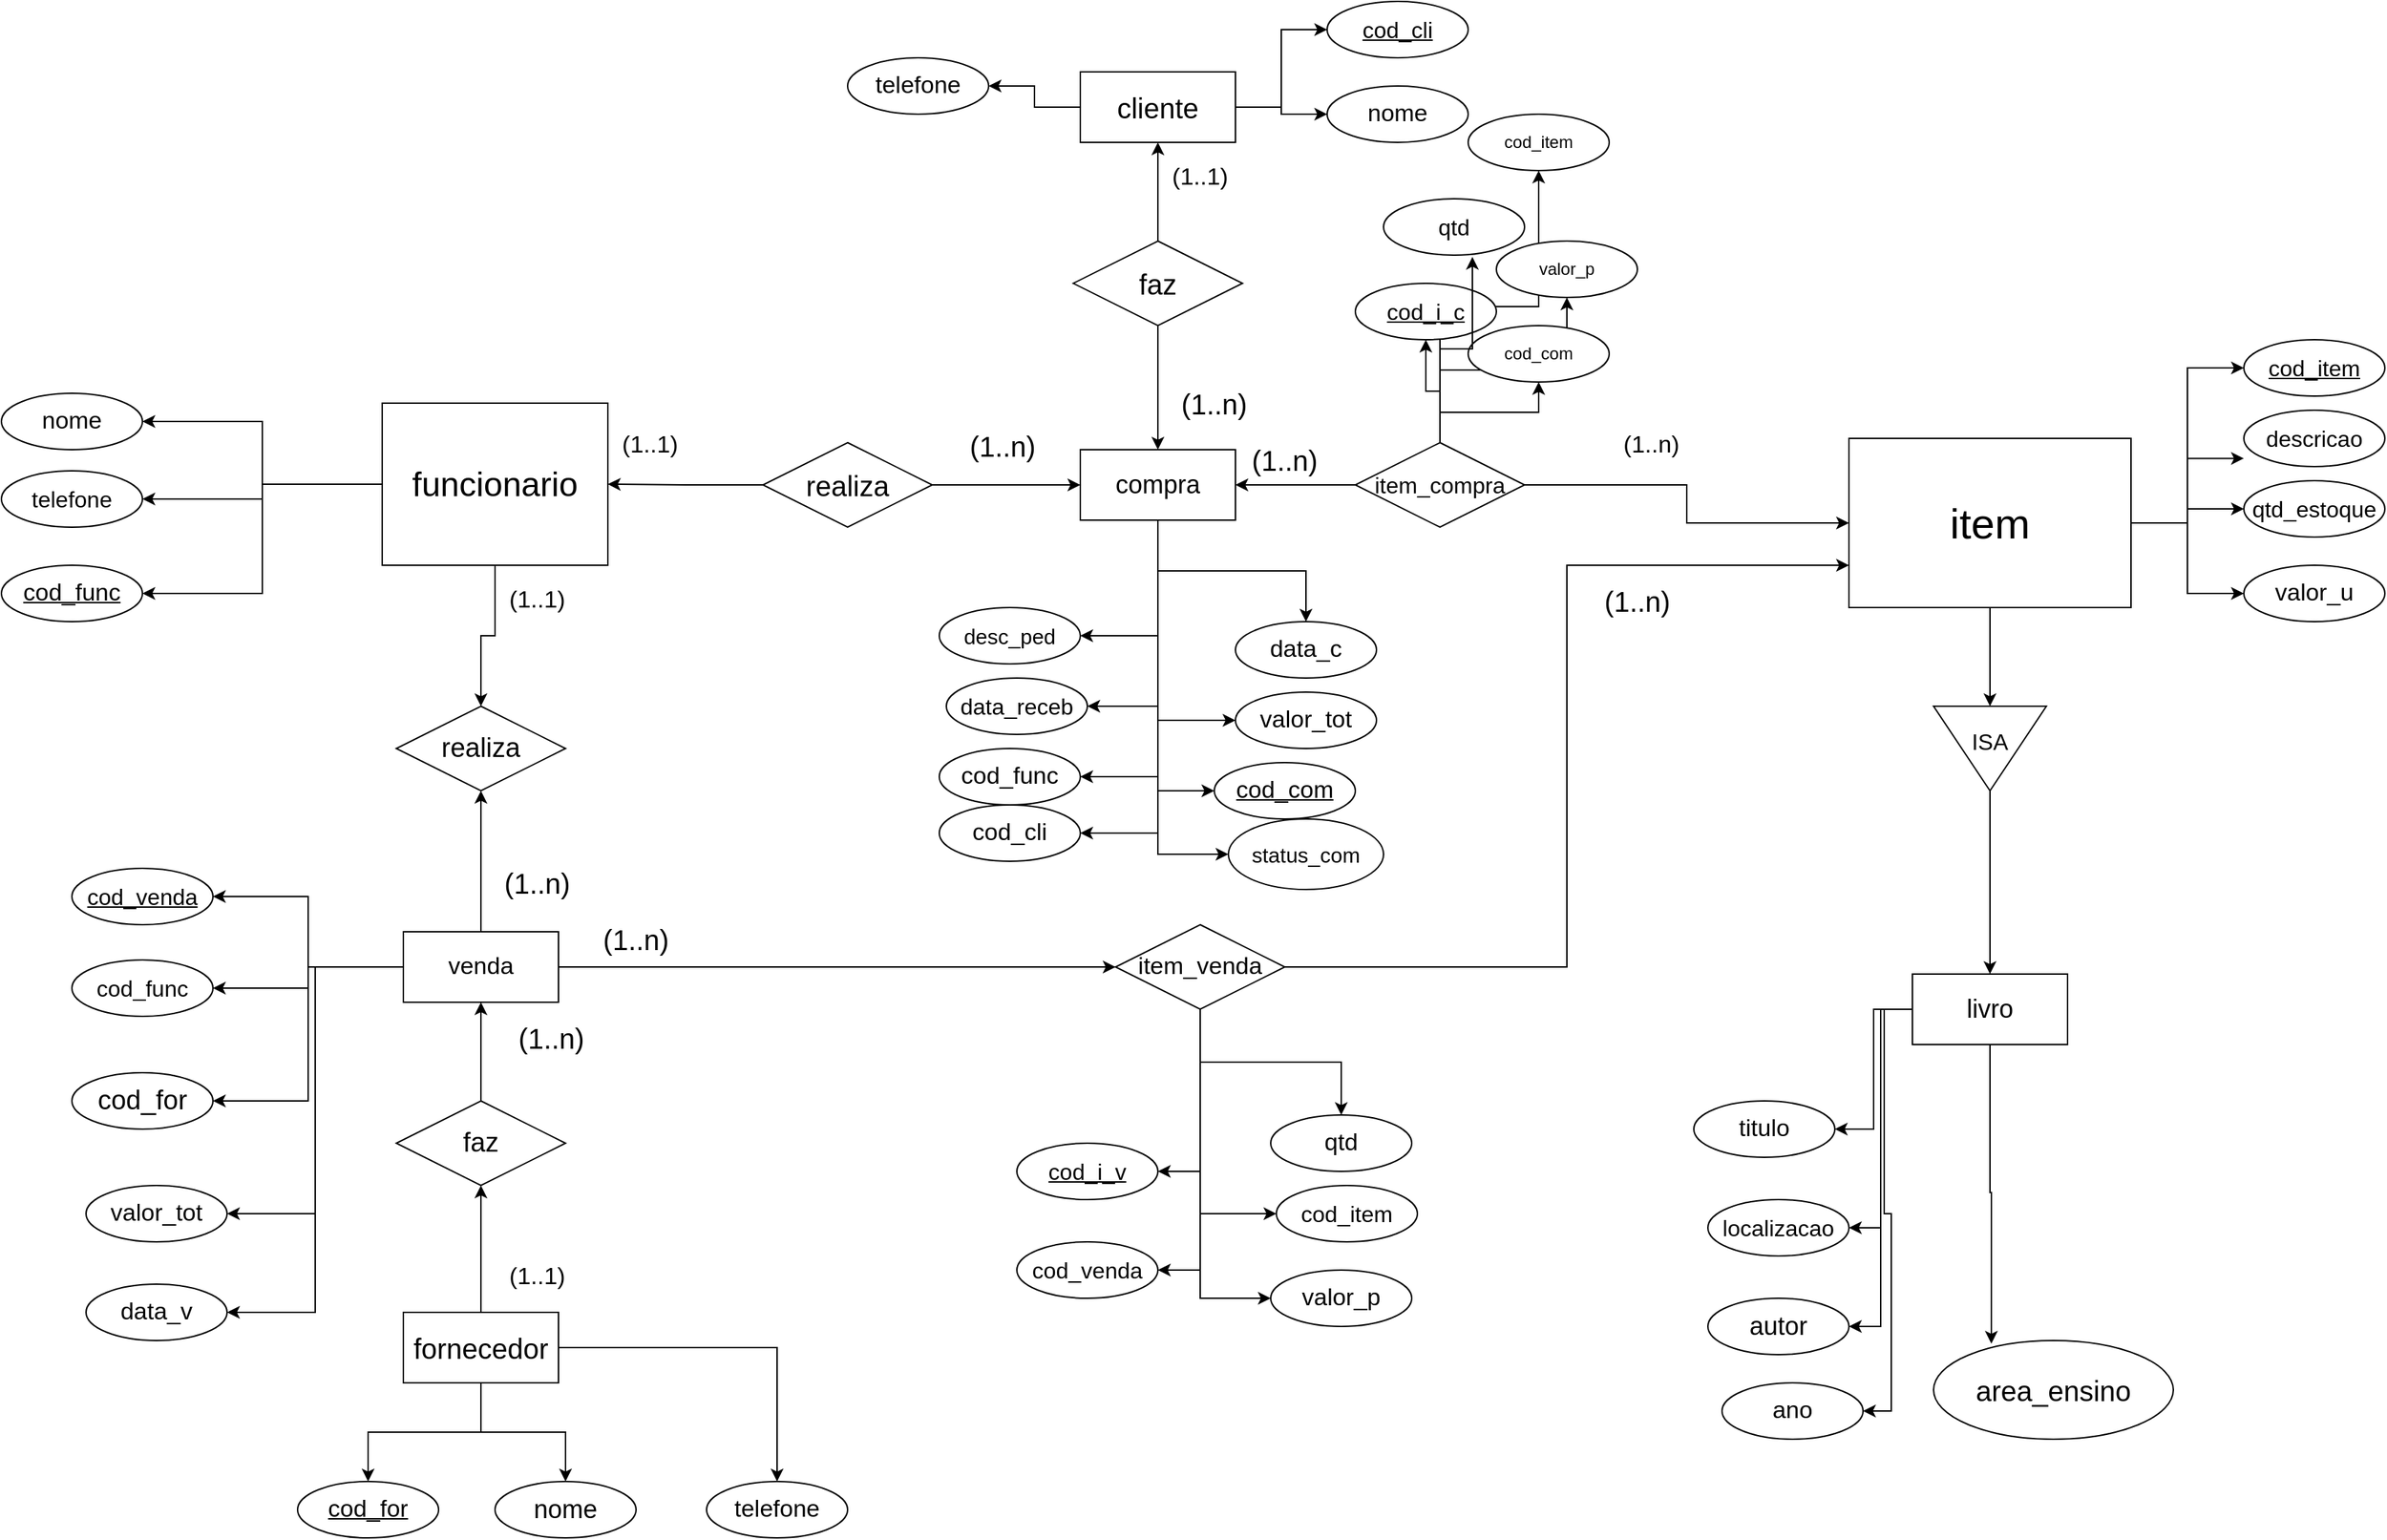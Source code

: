 <mxfile version="23.1.5" type="device">
  <diagram name="Página-1" id="baKFrrojcIGf0r5tR1rH">
    <mxGraphModel dx="2501" dy="1968" grid="1" gridSize="10" guides="1" tooltips="1" connect="1" arrows="1" fold="1" page="1" pageScale="1" pageWidth="827" pageHeight="1169" math="0" shadow="0">
      <root>
        <mxCell id="0" />
        <mxCell id="1" parent="0" />
        <mxCell id="3sivGQ6sU_AV5dyqDpmi-42" style="edgeStyle=orthogonalEdgeStyle;rounded=0;orthogonalLoop=1;jettySize=auto;html=1;" parent="1" source="3sivGQ6sU_AV5dyqDpmi-1" target="3sivGQ6sU_AV5dyqDpmi-43" edge="1">
          <mxGeometry relative="1" as="geometry">
            <mxPoint x="870" y="320" as="targetPoint" />
          </mxGeometry>
        </mxCell>
        <mxCell id="3sivGQ6sU_AV5dyqDpmi-160" style="edgeStyle=orthogonalEdgeStyle;rounded=0;orthogonalLoop=1;jettySize=auto;html=1;entryX=0;entryY=0.5;entryDx=0;entryDy=0;" parent="1" source="3sivGQ6sU_AV5dyqDpmi-1" target="3sivGQ6sU_AV5dyqDpmi-155" edge="1">
          <mxGeometry relative="1" as="geometry" />
        </mxCell>
        <mxCell id="3sivGQ6sU_AV5dyqDpmi-162" style="edgeStyle=orthogonalEdgeStyle;rounded=0;orthogonalLoop=1;jettySize=auto;html=1;entryX=0;entryY=0.5;entryDx=0;entryDy=0;" parent="1" source="3sivGQ6sU_AV5dyqDpmi-1" target="3sivGQ6sU_AV5dyqDpmi-157" edge="1">
          <mxGeometry relative="1" as="geometry" />
        </mxCell>
        <mxCell id="3sivGQ6sU_AV5dyqDpmi-163" style="edgeStyle=orthogonalEdgeStyle;rounded=0;orthogonalLoop=1;jettySize=auto;html=1;entryX=0;entryY=0.5;entryDx=0;entryDy=0;" parent="1" source="3sivGQ6sU_AV5dyqDpmi-1" target="3sivGQ6sU_AV5dyqDpmi-158" edge="1">
          <mxGeometry relative="1" as="geometry" />
        </mxCell>
        <mxCell id="3sivGQ6sU_AV5dyqDpmi-1" value="&lt;span style=&quot;font-size: 30px;&quot;&gt;item&lt;/span&gt;" style="html=1;whiteSpace=wrap;" parent="1" vertex="1">
          <mxGeometry x="880" y="150" width="200" height="120" as="geometry" />
        </mxCell>
        <mxCell id="3sivGQ6sU_AV5dyqDpmi-83" style="edgeStyle=orthogonalEdgeStyle;rounded=0;orthogonalLoop=1;jettySize=auto;html=1;entryX=0.5;entryY=0;entryDx=0;entryDy=0;" parent="1" source="3sivGQ6sU_AV5dyqDpmi-2" target="3sivGQ6sU_AV5dyqDpmi-82" edge="1">
          <mxGeometry relative="1" as="geometry" />
        </mxCell>
        <mxCell id="3sivGQ6sU_AV5dyqDpmi-99" style="edgeStyle=orthogonalEdgeStyle;rounded=0;orthogonalLoop=1;jettySize=auto;html=1;entryX=1;entryY=0.5;entryDx=0;entryDy=0;" parent="1" source="3sivGQ6sU_AV5dyqDpmi-2" target="3sivGQ6sU_AV5dyqDpmi-96" edge="1">
          <mxGeometry relative="1" as="geometry" />
        </mxCell>
        <mxCell id="3sivGQ6sU_AV5dyqDpmi-100" style="edgeStyle=orthogonalEdgeStyle;rounded=0;orthogonalLoop=1;jettySize=auto;html=1;entryX=1;entryY=0.5;entryDx=0;entryDy=0;" parent="1" source="3sivGQ6sU_AV5dyqDpmi-2" target="3sivGQ6sU_AV5dyqDpmi-97" edge="1">
          <mxGeometry relative="1" as="geometry" />
        </mxCell>
        <mxCell id="3sivGQ6sU_AV5dyqDpmi-103" style="edgeStyle=orthogonalEdgeStyle;rounded=0;orthogonalLoop=1;jettySize=auto;html=1;entryX=1;entryY=0.5;entryDx=0;entryDy=0;" parent="1" source="3sivGQ6sU_AV5dyqDpmi-2" target="3sivGQ6sU_AV5dyqDpmi-102" edge="1">
          <mxGeometry relative="1" as="geometry" />
        </mxCell>
        <mxCell id="3sivGQ6sU_AV5dyqDpmi-2" value="&lt;span style=&quot;font-size: 24px;&quot;&gt;funcionario&lt;/span&gt;" style="html=1;whiteSpace=wrap;" parent="1" vertex="1">
          <mxGeometry x="-160" y="125" width="160" height="115" as="geometry" />
        </mxCell>
        <mxCell id="3sivGQ6sU_AV5dyqDpmi-86" style="edgeStyle=orthogonalEdgeStyle;rounded=0;orthogonalLoop=1;jettySize=auto;html=1;entryX=0.5;entryY=1;entryDx=0;entryDy=0;" parent="1" source="3sivGQ6sU_AV5dyqDpmi-6" target="3sivGQ6sU_AV5dyqDpmi-81" edge="1">
          <mxGeometry relative="1" as="geometry" />
        </mxCell>
        <mxCell id="3sivGQ6sU_AV5dyqDpmi-107" style="edgeStyle=orthogonalEdgeStyle;rounded=0;orthogonalLoop=1;jettySize=auto;html=1;entryX=0.5;entryY=0;entryDx=0;entryDy=0;" parent="1" source="3sivGQ6sU_AV5dyqDpmi-6" target="3sivGQ6sU_AV5dyqDpmi-104" edge="1">
          <mxGeometry relative="1" as="geometry" />
        </mxCell>
        <mxCell id="3sivGQ6sU_AV5dyqDpmi-108" style="edgeStyle=orthogonalEdgeStyle;rounded=0;orthogonalLoop=1;jettySize=auto;html=1;entryX=0.5;entryY=0;entryDx=0;entryDy=0;" parent="1" source="3sivGQ6sU_AV5dyqDpmi-6" target="3sivGQ6sU_AV5dyqDpmi-105" edge="1">
          <mxGeometry relative="1" as="geometry" />
        </mxCell>
        <mxCell id="3sivGQ6sU_AV5dyqDpmi-109" style="edgeStyle=orthogonalEdgeStyle;rounded=0;orthogonalLoop=1;jettySize=auto;html=1;entryX=0.5;entryY=0;entryDx=0;entryDy=0;" parent="1" source="3sivGQ6sU_AV5dyqDpmi-6" target="3sivGQ6sU_AV5dyqDpmi-106" edge="1">
          <mxGeometry relative="1" as="geometry" />
        </mxCell>
        <mxCell id="3sivGQ6sU_AV5dyqDpmi-6" value="&lt;font style=&quot;font-size: 20px;&quot;&gt;fornecedor&lt;/font&gt;" style="html=1;whiteSpace=wrap;" parent="1" vertex="1">
          <mxGeometry x="-145" y="770" width="110" height="50" as="geometry" />
        </mxCell>
        <mxCell id="3sivGQ6sU_AV5dyqDpmi-113" style="edgeStyle=orthogonalEdgeStyle;rounded=0;orthogonalLoop=1;jettySize=auto;html=1;entryX=1;entryY=0.5;entryDx=0;entryDy=0;" parent="1" source="3sivGQ6sU_AV5dyqDpmi-7" target="3sivGQ6sU_AV5dyqDpmi-112" edge="1">
          <mxGeometry relative="1" as="geometry" />
        </mxCell>
        <mxCell id="3sivGQ6sU_AV5dyqDpmi-114" style="edgeStyle=orthogonalEdgeStyle;rounded=0;orthogonalLoop=1;jettySize=auto;html=1;entryX=0;entryY=0.5;entryDx=0;entryDy=0;" parent="1" source="3sivGQ6sU_AV5dyqDpmi-7" target="3sivGQ6sU_AV5dyqDpmi-111" edge="1">
          <mxGeometry relative="1" as="geometry" />
        </mxCell>
        <mxCell id="3sivGQ6sU_AV5dyqDpmi-115" style="edgeStyle=orthogonalEdgeStyle;rounded=0;orthogonalLoop=1;jettySize=auto;html=1;entryX=0;entryY=0.5;entryDx=0;entryDy=0;" parent="1" source="3sivGQ6sU_AV5dyqDpmi-7" target="3sivGQ6sU_AV5dyqDpmi-110" edge="1">
          <mxGeometry relative="1" as="geometry" />
        </mxCell>
        <mxCell id="3sivGQ6sU_AV5dyqDpmi-7" value="&lt;span style=&quot;font-size: 20px;&quot;&gt;cliente&lt;/span&gt;" style="html=1;whiteSpace=wrap;" parent="1" vertex="1">
          <mxGeometry x="335" y="-110" width="110" height="50" as="geometry" />
        </mxCell>
        <mxCell id="3sivGQ6sU_AV5dyqDpmi-15" value="&lt;font style=&quot;font-size: 20px;&quot;&gt;(1..n)&lt;/font&gt;" style="text;html=1;align=center;verticalAlign=middle;whiteSpace=wrap;rounded=0;" parent="1" vertex="1">
          <mxGeometry x="450" y="150" width="60" height="30" as="geometry" />
        </mxCell>
        <mxCell id="3sivGQ6sU_AV5dyqDpmi-17" value="&lt;font style=&quot;font-size: 20px;&quot;&gt;(1..n)&lt;/font&gt;" style="text;html=1;align=center;verticalAlign=middle;whiteSpace=wrap;rounded=0;" parent="1" vertex="1">
          <mxGeometry x="250" y="140" width="60" height="30" as="geometry" />
        </mxCell>
        <mxCell id="3sivGQ6sU_AV5dyqDpmi-24" value="&lt;font style=&quot;font-size: 20px;&quot;&gt;(1..n)&lt;/font&gt;" style="text;html=1;align=center;verticalAlign=middle;whiteSpace=wrap;rounded=0;" parent="1" vertex="1">
          <mxGeometry x="400" y="110" width="60" height="30" as="geometry" />
        </mxCell>
        <mxCell id="3sivGQ6sU_AV5dyqDpmi-148" style="edgeStyle=orthogonalEdgeStyle;rounded=0;orthogonalLoop=1;jettySize=auto;html=1;" parent="1" source="3sivGQ6sU_AV5dyqDpmi-25" target="3sivGQ6sU_AV5dyqDpmi-145" edge="1">
          <mxGeometry relative="1" as="geometry" />
        </mxCell>
        <mxCell id="3sivGQ6sU_AV5dyqDpmi-149" style="edgeStyle=orthogonalEdgeStyle;rounded=0;orthogonalLoop=1;jettySize=auto;html=1;entryX=0;entryY=0.5;entryDx=0;entryDy=0;" parent="1" source="3sivGQ6sU_AV5dyqDpmi-25" target="3sivGQ6sU_AV5dyqDpmi-146" edge="1">
          <mxGeometry relative="1" as="geometry" />
        </mxCell>
        <mxCell id="3sivGQ6sU_AV5dyqDpmi-150" style="edgeStyle=orthogonalEdgeStyle;rounded=0;orthogonalLoop=1;jettySize=auto;html=1;entryX=0;entryY=0.5;entryDx=0;entryDy=0;" parent="1" source="3sivGQ6sU_AV5dyqDpmi-25" target="3sivGQ6sU_AV5dyqDpmi-142" edge="1">
          <mxGeometry relative="1" as="geometry" />
        </mxCell>
        <mxCell id="3sivGQ6sU_AV5dyqDpmi-151" style="edgeStyle=orthogonalEdgeStyle;rounded=0;orthogonalLoop=1;jettySize=auto;html=1;entryX=1;entryY=0.5;entryDx=0;entryDy=0;" parent="1" source="3sivGQ6sU_AV5dyqDpmi-25" target="3sivGQ6sU_AV5dyqDpmi-144" edge="1">
          <mxGeometry relative="1" as="geometry" />
        </mxCell>
        <mxCell id="3sivGQ6sU_AV5dyqDpmi-152" style="edgeStyle=orthogonalEdgeStyle;rounded=0;orthogonalLoop=1;jettySize=auto;html=1;entryX=1;entryY=0.5;entryDx=0;entryDy=0;" parent="1" source="3sivGQ6sU_AV5dyqDpmi-25" target="3sivGQ6sU_AV5dyqDpmi-143" edge="1">
          <mxGeometry relative="1" as="geometry" />
        </mxCell>
        <mxCell id="zJOguSmQNDVReDXdNDli-2" style="edgeStyle=orthogonalEdgeStyle;rounded=0;orthogonalLoop=1;jettySize=auto;html=1;entryX=1;entryY=0.5;entryDx=0;entryDy=0;" parent="1" source="3sivGQ6sU_AV5dyqDpmi-25" target="3sivGQ6sU_AV5dyqDpmi-129" edge="1">
          <mxGeometry relative="1" as="geometry" />
        </mxCell>
        <mxCell id="zJOguSmQNDVReDXdNDli-5" style="edgeStyle=orthogonalEdgeStyle;rounded=0;orthogonalLoop=1;jettySize=auto;html=1;entryX=1;entryY=0.5;entryDx=0;entryDy=0;" parent="1" source="3sivGQ6sU_AV5dyqDpmi-25" target="3sivGQ6sU_AV5dyqDpmi-140" edge="1">
          <mxGeometry relative="1" as="geometry" />
        </mxCell>
        <mxCell id="zJOguSmQNDVReDXdNDli-8" style="edgeStyle=orthogonalEdgeStyle;rounded=0;orthogonalLoop=1;jettySize=auto;html=1;entryX=0;entryY=0.5;entryDx=0;entryDy=0;" parent="1" source="3sivGQ6sU_AV5dyqDpmi-25" target="zJOguSmQNDVReDXdNDli-6" edge="1">
          <mxGeometry relative="1" as="geometry" />
        </mxCell>
        <mxCell id="3sivGQ6sU_AV5dyqDpmi-25" value="&lt;font style=&quot;font-size: 18px;&quot;&gt;compra&lt;/font&gt;" style="html=1;whiteSpace=wrap;" parent="1" vertex="1">
          <mxGeometry x="335" y="158" width="110" height="50" as="geometry" />
        </mxCell>
        <mxCell id="3sivGQ6sU_AV5dyqDpmi-30" style="edgeStyle=orthogonalEdgeStyle;rounded=0;orthogonalLoop=1;jettySize=auto;html=1;" parent="1" source="3sivGQ6sU_AV5dyqDpmi-29" target="3sivGQ6sU_AV5dyqDpmi-25" edge="1">
          <mxGeometry relative="1" as="geometry" />
        </mxCell>
        <mxCell id="3sivGQ6sU_AV5dyqDpmi-31" style="edgeStyle=orthogonalEdgeStyle;rounded=0;orthogonalLoop=1;jettySize=auto;html=1;entryX=0;entryY=0.5;entryDx=0;entryDy=0;" parent="1" source="3sivGQ6sU_AV5dyqDpmi-29" target="3sivGQ6sU_AV5dyqDpmi-1" edge="1">
          <mxGeometry relative="1" as="geometry" />
        </mxCell>
        <mxCell id="3sivGQ6sU_AV5dyqDpmi-182" style="edgeStyle=orthogonalEdgeStyle;rounded=0;orthogonalLoop=1;jettySize=auto;html=1;entryX=0.5;entryY=1;entryDx=0;entryDy=0;" parent="1" source="3sivGQ6sU_AV5dyqDpmi-29" target="3sivGQ6sU_AV5dyqDpmi-153" edge="1">
          <mxGeometry relative="1" as="geometry" />
        </mxCell>
        <mxCell id="3sivGQ6sU_AV5dyqDpmi-184" style="edgeStyle=orthogonalEdgeStyle;rounded=0;orthogonalLoop=1;jettySize=auto;html=1;" parent="1" source="3sivGQ6sU_AV5dyqDpmi-29" target="3sivGQ6sU_AV5dyqDpmi-154" edge="1">
          <mxGeometry relative="1" as="geometry" />
        </mxCell>
        <mxCell id="3sivGQ6sU_AV5dyqDpmi-186" style="edgeStyle=orthogonalEdgeStyle;rounded=0;orthogonalLoop=1;jettySize=auto;html=1;entryX=0.5;entryY=1;entryDx=0;entryDy=0;" parent="1" source="3sivGQ6sU_AV5dyqDpmi-29" target="3sivGQ6sU_AV5dyqDpmi-179" edge="1">
          <mxGeometry relative="1" as="geometry" />
        </mxCell>
        <mxCell id="3sivGQ6sU_AV5dyqDpmi-189" style="edgeStyle=orthogonalEdgeStyle;rounded=0;orthogonalLoop=1;jettySize=auto;html=1;" parent="1" source="3sivGQ6sU_AV5dyqDpmi-29" target="3sivGQ6sU_AV5dyqDpmi-181" edge="1">
          <mxGeometry relative="1" as="geometry" />
        </mxCell>
        <mxCell id="3sivGQ6sU_AV5dyqDpmi-29" value="&lt;font style=&quot;font-size: 16px;&quot;&gt;item_compra&lt;/font&gt;" style="shape=rhombus;perimeter=rhombusPerimeter;whiteSpace=wrap;html=1;align=center;" parent="1" vertex="1">
          <mxGeometry x="530" y="153" width="120" height="60" as="geometry" />
        </mxCell>
        <mxCell id="3sivGQ6sU_AV5dyqDpmi-37" style="edgeStyle=orthogonalEdgeStyle;rounded=0;orthogonalLoop=1;jettySize=auto;html=1;" parent="1" source="3sivGQ6sU_AV5dyqDpmi-33" target="3sivGQ6sU_AV5dyqDpmi-25" edge="1">
          <mxGeometry relative="1" as="geometry" />
        </mxCell>
        <mxCell id="3sivGQ6sU_AV5dyqDpmi-38" style="edgeStyle=orthogonalEdgeStyle;rounded=0;orthogonalLoop=1;jettySize=auto;html=1;entryX=1;entryY=0.5;entryDx=0;entryDy=0;" parent="1" source="3sivGQ6sU_AV5dyqDpmi-33" target="3sivGQ6sU_AV5dyqDpmi-2" edge="1">
          <mxGeometry relative="1" as="geometry" />
        </mxCell>
        <mxCell id="3sivGQ6sU_AV5dyqDpmi-33" value="&lt;span style=&quot;font-size: 20px;&quot;&gt;realiza&lt;/span&gt;" style="shape=rhombus;perimeter=rhombusPerimeter;whiteSpace=wrap;html=1;align=center;" parent="1" vertex="1">
          <mxGeometry x="110" y="153" width="120" height="60" as="geometry" />
        </mxCell>
        <mxCell id="3sivGQ6sU_AV5dyqDpmi-39" style="edgeStyle=orthogonalEdgeStyle;rounded=0;orthogonalLoop=1;jettySize=auto;html=1;" parent="1" source="3sivGQ6sU_AV5dyqDpmi-34" target="3sivGQ6sU_AV5dyqDpmi-25" edge="1">
          <mxGeometry relative="1" as="geometry" />
        </mxCell>
        <mxCell id="3sivGQ6sU_AV5dyqDpmi-54" style="edgeStyle=orthogonalEdgeStyle;rounded=0;orthogonalLoop=1;jettySize=auto;html=1;entryX=0.5;entryY=1;entryDx=0;entryDy=0;" parent="1" source="3sivGQ6sU_AV5dyqDpmi-34" target="3sivGQ6sU_AV5dyqDpmi-7" edge="1">
          <mxGeometry relative="1" as="geometry" />
        </mxCell>
        <mxCell id="3sivGQ6sU_AV5dyqDpmi-34" value="&lt;span style=&quot;font-size: 20px;&quot;&gt;faz&lt;/span&gt;" style="shape=rhombus;perimeter=rhombusPerimeter;whiteSpace=wrap;html=1;align=center;" parent="1" vertex="1">
          <mxGeometry x="330" y="10" width="120" height="60" as="geometry" />
        </mxCell>
        <mxCell id="3sivGQ6sU_AV5dyqDpmi-178" style="edgeStyle=orthogonalEdgeStyle;rounded=0;orthogonalLoop=1;jettySize=auto;html=1;" parent="1" source="3sivGQ6sU_AV5dyqDpmi-43" target="3sivGQ6sU_AV5dyqDpmi-51" edge="1">
          <mxGeometry relative="1" as="geometry" />
        </mxCell>
        <mxCell id="3sivGQ6sU_AV5dyqDpmi-43" value="" style="triangle;whiteSpace=wrap;html=1;rotation=90;" parent="1" vertex="1">
          <mxGeometry x="950" y="330" width="60" height="80" as="geometry" />
        </mxCell>
        <mxCell id="3sivGQ6sU_AV5dyqDpmi-44" value="&lt;font style=&quot;font-size: 17px;&quot;&gt;(1..1)&lt;/font&gt;" style="text;html=1;align=center;verticalAlign=middle;whiteSpace=wrap;rounded=0;" parent="1" vertex="1">
          <mxGeometry x="390" y="-50" width="60" height="30" as="geometry" />
        </mxCell>
        <mxCell id="3sivGQ6sU_AV5dyqDpmi-45" value="&lt;font style=&quot;font-size: 17px;&quot;&gt;(1..1)&lt;/font&gt;" style="text;html=1;align=center;verticalAlign=middle;whiteSpace=wrap;rounded=0;" parent="1" vertex="1">
          <mxGeometry y="140" width="60" height="30" as="geometry" />
        </mxCell>
        <mxCell id="3sivGQ6sU_AV5dyqDpmi-46" value="&lt;font style=&quot;font-size: 17px;&quot;&gt;(1..n)&lt;/font&gt;" style="text;html=1;align=center;verticalAlign=middle;whiteSpace=wrap;rounded=0;" parent="1" vertex="1">
          <mxGeometry x="710" y="140" width="60" height="30" as="geometry" />
        </mxCell>
        <mxCell id="3sivGQ6sU_AV5dyqDpmi-47" value="&lt;font style=&quot;font-size: 16px;&quot;&gt;ISA&lt;/font&gt;" style="text;html=1;align=center;verticalAlign=middle;whiteSpace=wrap;rounded=0;" parent="1" vertex="1">
          <mxGeometry x="950" y="350" width="60" height="30" as="geometry" />
        </mxCell>
        <mxCell id="3sivGQ6sU_AV5dyqDpmi-168" style="edgeStyle=orthogonalEdgeStyle;rounded=0;orthogonalLoop=1;jettySize=auto;html=1;entryX=1;entryY=0.5;entryDx=0;entryDy=0;" parent="1" source="3sivGQ6sU_AV5dyqDpmi-51" target="3sivGQ6sU_AV5dyqDpmi-164" edge="1">
          <mxGeometry relative="1" as="geometry" />
        </mxCell>
        <mxCell id="3sivGQ6sU_AV5dyqDpmi-169" style="edgeStyle=orthogonalEdgeStyle;rounded=0;orthogonalLoop=1;jettySize=auto;html=1;entryX=1;entryY=0.5;entryDx=0;entryDy=0;" parent="1" source="3sivGQ6sU_AV5dyqDpmi-51" target="3sivGQ6sU_AV5dyqDpmi-166" edge="1">
          <mxGeometry relative="1" as="geometry" />
        </mxCell>
        <mxCell id="3sivGQ6sU_AV5dyqDpmi-171" style="edgeStyle=orthogonalEdgeStyle;rounded=0;orthogonalLoop=1;jettySize=auto;html=1;entryX=1;entryY=0.5;entryDx=0;entryDy=0;" parent="1" source="3sivGQ6sU_AV5dyqDpmi-51" target="3sivGQ6sU_AV5dyqDpmi-167" edge="1">
          <mxGeometry relative="1" as="geometry" />
        </mxCell>
        <mxCell id="3sivGQ6sU_AV5dyqDpmi-172" style="edgeStyle=orthogonalEdgeStyle;rounded=0;orthogonalLoop=1;jettySize=auto;html=1;entryX=1;entryY=0.5;entryDx=0;entryDy=0;" parent="1" source="3sivGQ6sU_AV5dyqDpmi-51" target="3sivGQ6sU_AV5dyqDpmi-170" edge="1">
          <mxGeometry relative="1" as="geometry" />
        </mxCell>
        <mxCell id="3sivGQ6sU_AV5dyqDpmi-51" value="&lt;font style=&quot;font-size: 18px;&quot;&gt;livro&lt;/font&gt;" style="html=1;whiteSpace=wrap;" parent="1" vertex="1">
          <mxGeometry x="925" y="530" width="110" height="50" as="geometry" />
        </mxCell>
        <mxCell id="3sivGQ6sU_AV5dyqDpmi-78" style="edgeStyle=orthogonalEdgeStyle;rounded=0;orthogonalLoop=1;jettySize=auto;html=1;entryX=0;entryY=0.5;entryDx=0;entryDy=0;" parent="1" source="3sivGQ6sU_AV5dyqDpmi-71" target="3sivGQ6sU_AV5dyqDpmi-73" edge="1">
          <mxGeometry relative="1" as="geometry" />
        </mxCell>
        <mxCell id="3sivGQ6sU_AV5dyqDpmi-84" style="edgeStyle=orthogonalEdgeStyle;rounded=0;orthogonalLoop=1;jettySize=auto;html=1;entryX=0.5;entryY=1;entryDx=0;entryDy=0;" parent="1" source="3sivGQ6sU_AV5dyqDpmi-71" target="3sivGQ6sU_AV5dyqDpmi-82" edge="1">
          <mxGeometry relative="1" as="geometry" />
        </mxCell>
        <mxCell id="3sivGQ6sU_AV5dyqDpmi-123" style="edgeStyle=orthogonalEdgeStyle;rounded=0;orthogonalLoop=1;jettySize=auto;html=1;entryX=1;entryY=0.5;entryDx=0;entryDy=0;" parent="1" source="3sivGQ6sU_AV5dyqDpmi-71" target="3sivGQ6sU_AV5dyqDpmi-118" edge="1">
          <mxGeometry relative="1" as="geometry" />
        </mxCell>
        <mxCell id="3sivGQ6sU_AV5dyqDpmi-124" style="edgeStyle=orthogonalEdgeStyle;rounded=0;orthogonalLoop=1;jettySize=auto;html=1;entryX=1;entryY=0.5;entryDx=0;entryDy=0;" parent="1" source="3sivGQ6sU_AV5dyqDpmi-71" target="3sivGQ6sU_AV5dyqDpmi-119" edge="1">
          <mxGeometry relative="1" as="geometry" />
        </mxCell>
        <mxCell id="3sivGQ6sU_AV5dyqDpmi-125" style="edgeStyle=orthogonalEdgeStyle;rounded=0;orthogonalLoop=1;jettySize=auto;html=1;entryX=1;entryY=0.5;entryDx=0;entryDy=0;" parent="1" source="3sivGQ6sU_AV5dyqDpmi-71" target="3sivGQ6sU_AV5dyqDpmi-120" edge="1">
          <mxGeometry relative="1" as="geometry" />
        </mxCell>
        <mxCell id="3sivGQ6sU_AV5dyqDpmi-126" style="edgeStyle=orthogonalEdgeStyle;rounded=0;orthogonalLoop=1;jettySize=auto;html=1;entryX=1;entryY=0.5;entryDx=0;entryDy=0;" parent="1" source="3sivGQ6sU_AV5dyqDpmi-71" target="3sivGQ6sU_AV5dyqDpmi-121" edge="1">
          <mxGeometry relative="1" as="geometry" />
        </mxCell>
        <mxCell id="3sivGQ6sU_AV5dyqDpmi-127" style="edgeStyle=orthogonalEdgeStyle;rounded=0;orthogonalLoop=1;jettySize=auto;html=1;entryX=1;entryY=0.5;entryDx=0;entryDy=0;" parent="1" source="3sivGQ6sU_AV5dyqDpmi-71" target="3sivGQ6sU_AV5dyqDpmi-122" edge="1">
          <mxGeometry relative="1" as="geometry" />
        </mxCell>
        <mxCell id="3sivGQ6sU_AV5dyqDpmi-71" value="&lt;font style=&quot;font-size: 17px;&quot;&gt;venda&lt;/font&gt;" style="html=1;whiteSpace=wrap;" parent="1" vertex="1">
          <mxGeometry x="-145" y="500" width="110" height="50" as="geometry" />
        </mxCell>
        <mxCell id="3sivGQ6sU_AV5dyqDpmi-77" style="edgeStyle=orthogonalEdgeStyle;rounded=0;orthogonalLoop=1;jettySize=auto;html=1;entryX=0;entryY=0.75;entryDx=0;entryDy=0;" parent="1" source="3sivGQ6sU_AV5dyqDpmi-73" target="3sivGQ6sU_AV5dyqDpmi-1" edge="1">
          <mxGeometry relative="1" as="geometry" />
        </mxCell>
        <mxCell id="3sivGQ6sU_AV5dyqDpmi-206" style="edgeStyle=orthogonalEdgeStyle;rounded=0;orthogonalLoop=1;jettySize=auto;html=1;entryX=1;entryY=0.5;entryDx=0;entryDy=0;" parent="1" source="3sivGQ6sU_AV5dyqDpmi-73" target="3sivGQ6sU_AV5dyqDpmi-201" edge="1">
          <mxGeometry relative="1" as="geometry" />
        </mxCell>
        <mxCell id="3sivGQ6sU_AV5dyqDpmi-207" style="edgeStyle=orthogonalEdgeStyle;rounded=0;orthogonalLoop=1;jettySize=auto;html=1;entryX=1;entryY=0.5;entryDx=0;entryDy=0;" parent="1" source="3sivGQ6sU_AV5dyqDpmi-73" target="3sivGQ6sU_AV5dyqDpmi-203" edge="1">
          <mxGeometry relative="1" as="geometry" />
        </mxCell>
        <mxCell id="3sivGQ6sU_AV5dyqDpmi-208" style="edgeStyle=orthogonalEdgeStyle;rounded=0;orthogonalLoop=1;jettySize=auto;html=1;" parent="1" source="3sivGQ6sU_AV5dyqDpmi-73" target="3sivGQ6sU_AV5dyqDpmi-204" edge="1">
          <mxGeometry relative="1" as="geometry" />
        </mxCell>
        <mxCell id="3sivGQ6sU_AV5dyqDpmi-209" style="edgeStyle=orthogonalEdgeStyle;rounded=0;orthogonalLoop=1;jettySize=auto;html=1;entryX=0;entryY=0.5;entryDx=0;entryDy=0;" parent="1" source="3sivGQ6sU_AV5dyqDpmi-73" target="3sivGQ6sU_AV5dyqDpmi-202" edge="1">
          <mxGeometry relative="1" as="geometry" />
        </mxCell>
        <mxCell id="3sivGQ6sU_AV5dyqDpmi-210" style="edgeStyle=orthogonalEdgeStyle;rounded=0;orthogonalLoop=1;jettySize=auto;html=1;entryX=0;entryY=0.5;entryDx=0;entryDy=0;" parent="1" source="3sivGQ6sU_AV5dyqDpmi-73" target="3sivGQ6sU_AV5dyqDpmi-205" edge="1">
          <mxGeometry relative="1" as="geometry" />
        </mxCell>
        <mxCell id="3sivGQ6sU_AV5dyqDpmi-73" value="&lt;font style=&quot;font-size: 17px;&quot;&gt;item_venda&lt;/font&gt;" style="shape=rhombus;perimeter=rhombusPerimeter;whiteSpace=wrap;html=1;align=center;" parent="1" vertex="1">
          <mxGeometry x="360" y="495" width="120" height="60" as="geometry" />
        </mxCell>
        <mxCell id="3sivGQ6sU_AV5dyqDpmi-85" style="edgeStyle=orthogonalEdgeStyle;rounded=0;orthogonalLoop=1;jettySize=auto;html=1;entryX=0.5;entryY=1;entryDx=0;entryDy=0;" parent="1" source="3sivGQ6sU_AV5dyqDpmi-81" target="3sivGQ6sU_AV5dyqDpmi-71" edge="1">
          <mxGeometry relative="1" as="geometry" />
        </mxCell>
        <mxCell id="3sivGQ6sU_AV5dyqDpmi-81" value="&lt;font style=&quot;font-size: 19px;&quot;&gt;faz&lt;/font&gt;" style="shape=rhombus;perimeter=rhombusPerimeter;whiteSpace=wrap;html=1;align=center;" parent="1" vertex="1">
          <mxGeometry x="-150" y="620" width="120" height="60" as="geometry" />
        </mxCell>
        <mxCell id="3sivGQ6sU_AV5dyqDpmi-82" value="&lt;font style=&quot;font-size: 19px;&quot;&gt;realiza&lt;/font&gt;" style="shape=rhombus;perimeter=rhombusPerimeter;whiteSpace=wrap;html=1;align=center;" parent="1" vertex="1">
          <mxGeometry x="-150" y="340" width="120" height="60" as="geometry" />
        </mxCell>
        <mxCell id="3sivGQ6sU_AV5dyqDpmi-90" value="&lt;font style=&quot;font-size: 17px;&quot;&gt;(1..1)&lt;/font&gt;" style="text;html=1;align=center;verticalAlign=middle;whiteSpace=wrap;rounded=0;" parent="1" vertex="1">
          <mxGeometry x="-80" y="250" width="60" height="30" as="geometry" />
        </mxCell>
        <mxCell id="3sivGQ6sU_AV5dyqDpmi-91" value="&lt;font style=&quot;font-size: 17px;&quot;&gt;(1..1)&lt;/font&gt;" style="text;html=1;align=center;verticalAlign=middle;whiteSpace=wrap;rounded=0;" parent="1" vertex="1">
          <mxGeometry x="-80" y="730" width="60" height="30" as="geometry" />
        </mxCell>
        <mxCell id="3sivGQ6sU_AV5dyqDpmi-92" value="&lt;font style=&quot;font-size: 20px;&quot;&gt;(1..n)&lt;/font&gt;" style="text;html=1;align=center;verticalAlign=middle;whiteSpace=wrap;rounded=0;" parent="1" vertex="1">
          <mxGeometry x="-80" y="450" width="60" height="30" as="geometry" />
        </mxCell>
        <mxCell id="3sivGQ6sU_AV5dyqDpmi-93" value="&lt;font style=&quot;font-size: 20px;&quot;&gt;(1..n)&lt;/font&gt;" style="text;html=1;align=center;verticalAlign=middle;whiteSpace=wrap;rounded=0;" parent="1" vertex="1">
          <mxGeometry x="-70" y="560" width="60" height="30" as="geometry" />
        </mxCell>
        <mxCell id="3sivGQ6sU_AV5dyqDpmi-94" value="&lt;font style=&quot;font-size: 20px;&quot;&gt;(1..n)&lt;/font&gt;" style="text;html=1;align=center;verticalAlign=middle;whiteSpace=wrap;rounded=0;" parent="1" vertex="1">
          <mxGeometry x="-10" y="490" width="60" height="30" as="geometry" />
        </mxCell>
        <mxCell id="3sivGQ6sU_AV5dyqDpmi-95" value="&lt;font style=&quot;font-size: 20px;&quot;&gt;(1..n)&lt;/font&gt;" style="text;html=1;align=center;verticalAlign=middle;whiteSpace=wrap;rounded=0;" parent="1" vertex="1">
          <mxGeometry x="700" y="250" width="60" height="30" as="geometry" />
        </mxCell>
        <mxCell id="3sivGQ6sU_AV5dyqDpmi-96" value="&lt;font style=&quot;font-size: 17px;&quot;&gt;nome&lt;/font&gt;" style="ellipse;whiteSpace=wrap;html=1;align=center;" parent="1" vertex="1">
          <mxGeometry x="-430" y="118" width="100" height="40" as="geometry" />
        </mxCell>
        <mxCell id="3sivGQ6sU_AV5dyqDpmi-97" value="&lt;font style=&quot;font-size: 16px;&quot;&gt;telefone&lt;/font&gt;" style="ellipse;whiteSpace=wrap;html=1;align=center;" parent="1" vertex="1">
          <mxGeometry x="-430" y="173" width="100" height="40" as="geometry" />
        </mxCell>
        <mxCell id="3sivGQ6sU_AV5dyqDpmi-102" value="&lt;font style=&quot;font-size: 17px;&quot;&gt;cod_func&lt;/font&gt;" style="ellipse;whiteSpace=wrap;html=1;align=center;fontStyle=4;" parent="1" vertex="1">
          <mxGeometry x="-430" y="240" width="100" height="40" as="geometry" />
        </mxCell>
        <mxCell id="3sivGQ6sU_AV5dyqDpmi-104" value="&lt;font style=&quot;font-size: 17px;&quot;&gt;cod_for&lt;/font&gt;" style="ellipse;whiteSpace=wrap;html=1;align=center;fontStyle=4;" parent="1" vertex="1">
          <mxGeometry x="-220" y="890" width="100" height="40" as="geometry" />
        </mxCell>
        <mxCell id="3sivGQ6sU_AV5dyqDpmi-105" value="&lt;font style=&quot;font-size: 18px;&quot;&gt;nome&lt;/font&gt;" style="ellipse;whiteSpace=wrap;html=1;align=center;" parent="1" vertex="1">
          <mxGeometry x="-80" y="890" width="100" height="40" as="geometry" />
        </mxCell>
        <mxCell id="3sivGQ6sU_AV5dyqDpmi-106" value="&lt;span style=&quot;font-size: 17px;&quot;&gt;telefone&lt;/span&gt;" style="ellipse;whiteSpace=wrap;html=1;align=center;" parent="1" vertex="1">
          <mxGeometry x="70" y="890" width="100" height="40" as="geometry" />
        </mxCell>
        <mxCell id="3sivGQ6sU_AV5dyqDpmi-110" value="&lt;font style=&quot;font-size: 16px;&quot;&gt;cod_cli&lt;/font&gt;" style="ellipse;whiteSpace=wrap;html=1;align=center;fontStyle=4;" parent="1" vertex="1">
          <mxGeometry x="510" y="-160" width="100" height="40" as="geometry" />
        </mxCell>
        <mxCell id="3sivGQ6sU_AV5dyqDpmi-111" value="&lt;font style=&quot;font-size: 17px;&quot;&gt;nome&lt;/font&gt;" style="ellipse;whiteSpace=wrap;html=1;align=center;" parent="1" vertex="1">
          <mxGeometry x="510" y="-100" width="100" height="40" as="geometry" />
        </mxCell>
        <mxCell id="3sivGQ6sU_AV5dyqDpmi-112" value="&lt;font style=&quot;font-size: 17px;&quot;&gt;telefone&lt;/font&gt;" style="ellipse;whiteSpace=wrap;html=1;align=center;" parent="1" vertex="1">
          <mxGeometry x="170" y="-120" width="100" height="40" as="geometry" />
        </mxCell>
        <mxCell id="3sivGQ6sU_AV5dyqDpmi-118" value="&lt;font style=&quot;font-size: 16px;&quot;&gt;cod_venda&lt;/font&gt;" style="ellipse;whiteSpace=wrap;html=1;align=center;fontStyle=4;" parent="1" vertex="1">
          <mxGeometry x="-380" y="455" width="100" height="40" as="geometry" />
        </mxCell>
        <mxCell id="3sivGQ6sU_AV5dyqDpmi-119" value="&lt;font style=&quot;font-size: 16px;&quot;&gt;cod_func&lt;/font&gt;" style="ellipse;whiteSpace=wrap;html=1;align=center;" parent="1" vertex="1">
          <mxGeometry x="-380" y="520" width="100" height="40" as="geometry" />
        </mxCell>
        <mxCell id="3sivGQ6sU_AV5dyqDpmi-120" value="&lt;font style=&quot;font-size: 19px;&quot;&gt;cod_for&lt;/font&gt;" style="ellipse;whiteSpace=wrap;html=1;align=center;" parent="1" vertex="1">
          <mxGeometry x="-380" y="600" width="100" height="40" as="geometry" />
        </mxCell>
        <mxCell id="3sivGQ6sU_AV5dyqDpmi-121" value="&lt;font style=&quot;font-size: 17px;&quot;&gt;valor_tot&lt;/font&gt;" style="ellipse;whiteSpace=wrap;html=1;align=center;" parent="1" vertex="1">
          <mxGeometry x="-370" y="680" width="100" height="40" as="geometry" />
        </mxCell>
        <mxCell id="3sivGQ6sU_AV5dyqDpmi-122" value="&lt;font style=&quot;font-size: 17px;&quot;&gt;data_v&lt;/font&gt;" style="ellipse;whiteSpace=wrap;html=1;align=center;" parent="1" vertex="1">
          <mxGeometry x="-370" y="750" width="100" height="40" as="geometry" />
        </mxCell>
        <mxCell id="3sivGQ6sU_AV5dyqDpmi-129" value="&lt;font style=&quot;font-size: 15px;&quot;&gt;desc_ped&lt;/font&gt;" style="ellipse;whiteSpace=wrap;html=1;align=center;" parent="1" vertex="1">
          <mxGeometry x="235" y="270" width="100" height="40" as="geometry" />
        </mxCell>
        <mxCell id="3sivGQ6sU_AV5dyqDpmi-140" value="&lt;font style=&quot;font-size: 16px;&quot;&gt;data_receb&lt;/font&gt;" style="ellipse;whiteSpace=wrap;html=1;align=center;" parent="1" vertex="1">
          <mxGeometry x="240" y="320" width="100" height="40" as="geometry" />
        </mxCell>
        <mxCell id="3sivGQ6sU_AV5dyqDpmi-142" value="&lt;font style=&quot;font-size: 17px;&quot;&gt;cod_com&lt;/font&gt;" style="ellipse;whiteSpace=wrap;html=1;align=center;fontStyle=4;" parent="1" vertex="1">
          <mxGeometry x="430" y="380" width="100" height="40" as="geometry" />
        </mxCell>
        <mxCell id="3sivGQ6sU_AV5dyqDpmi-143" value="&lt;font style=&quot;font-size: 17px;&quot;&gt;cod_func&lt;/font&gt;" style="ellipse;whiteSpace=wrap;html=1;align=center;" parent="1" vertex="1">
          <mxGeometry x="235" y="370" width="100" height="40" as="geometry" />
        </mxCell>
        <mxCell id="3sivGQ6sU_AV5dyqDpmi-144" value="&lt;font style=&quot;font-size: 17px;&quot;&gt;cod_cli&lt;/font&gt;" style="ellipse;whiteSpace=wrap;html=1;align=center;" parent="1" vertex="1">
          <mxGeometry x="235" y="410" width="100" height="40" as="geometry" />
        </mxCell>
        <mxCell id="3sivGQ6sU_AV5dyqDpmi-145" value="&lt;font style=&quot;font-size: 17px;&quot;&gt;data_c&lt;/font&gt;" style="ellipse;whiteSpace=wrap;html=1;align=center;" parent="1" vertex="1">
          <mxGeometry x="445" y="280" width="100" height="40" as="geometry" />
        </mxCell>
        <mxCell id="3sivGQ6sU_AV5dyqDpmi-146" value="&lt;font style=&quot;font-size: 17px;&quot;&gt;valor_tot&lt;/font&gt;" style="ellipse;whiteSpace=wrap;html=1;align=center;" parent="1" vertex="1">
          <mxGeometry x="445" y="330" width="100" height="40" as="geometry" />
        </mxCell>
        <mxCell id="3sivGQ6sU_AV5dyqDpmi-153" value="&lt;font style=&quot;font-size: 16px;&quot;&gt;cod_i_c&lt;/font&gt;" style="ellipse;whiteSpace=wrap;html=1;align=center;fontStyle=4;" parent="1" vertex="1">
          <mxGeometry x="530" y="40" width="100" height="40" as="geometry" />
        </mxCell>
        <mxCell id="3sivGQ6sU_AV5dyqDpmi-154" value="cod_com" style="ellipse;whiteSpace=wrap;html=1;align=center;" parent="1" vertex="1">
          <mxGeometry x="610" y="70" width="100" height="40" as="geometry" />
        </mxCell>
        <mxCell id="3sivGQ6sU_AV5dyqDpmi-155" value="&lt;font style=&quot;font-size: 16px;&quot;&gt;cod_item&lt;/font&gt;" style="ellipse;whiteSpace=wrap;html=1;align=center;fontStyle=4;" parent="1" vertex="1">
          <mxGeometry x="1160" y="80" width="100" height="40" as="geometry" />
        </mxCell>
        <mxCell id="3sivGQ6sU_AV5dyqDpmi-156" value="&lt;font style=&quot;font-size: 16px;&quot;&gt;descricao&lt;/font&gt;" style="ellipse;whiteSpace=wrap;html=1;align=center;" parent="1" vertex="1">
          <mxGeometry x="1160" y="130" width="100" height="40" as="geometry" />
        </mxCell>
        <mxCell id="3sivGQ6sU_AV5dyqDpmi-157" value="&lt;font style=&quot;font-size: 16px;&quot;&gt;qtd_estoque&lt;/font&gt;" style="ellipse;whiteSpace=wrap;html=1;align=center;" parent="1" vertex="1">
          <mxGeometry x="1160" y="180" width="100" height="40" as="geometry" />
        </mxCell>
        <mxCell id="3sivGQ6sU_AV5dyqDpmi-158" value="&lt;font style=&quot;font-size: 17px;&quot;&gt;valor_u&lt;/font&gt;" style="ellipse;whiteSpace=wrap;html=1;align=center;" parent="1" vertex="1">
          <mxGeometry x="1160" y="240" width="100" height="40" as="geometry" />
        </mxCell>
        <mxCell id="3sivGQ6sU_AV5dyqDpmi-161" style="edgeStyle=orthogonalEdgeStyle;rounded=0;orthogonalLoop=1;jettySize=auto;html=1;entryX=0;entryY=0.856;entryDx=0;entryDy=0;entryPerimeter=0;" parent="1" source="3sivGQ6sU_AV5dyqDpmi-1" target="3sivGQ6sU_AV5dyqDpmi-156" edge="1">
          <mxGeometry relative="1" as="geometry" />
        </mxCell>
        <mxCell id="3sivGQ6sU_AV5dyqDpmi-164" value="&lt;font style=&quot;font-size: 17px;&quot;&gt;titulo&lt;/font&gt;" style="ellipse;whiteSpace=wrap;html=1;align=center;" parent="1" vertex="1">
          <mxGeometry x="770" y="620" width="100" height="40" as="geometry" />
        </mxCell>
        <mxCell id="3sivGQ6sU_AV5dyqDpmi-166" value="&lt;font style=&quot;font-size: 16px;&quot;&gt;localizacao&lt;/font&gt;" style="ellipse;whiteSpace=wrap;html=1;align=center;" parent="1" vertex="1">
          <mxGeometry x="780" y="690" width="100" height="40" as="geometry" />
        </mxCell>
        <mxCell id="3sivGQ6sU_AV5dyqDpmi-167" value="&lt;font style=&quot;font-size: 18px;&quot;&gt;autor&lt;/font&gt;" style="ellipse;whiteSpace=wrap;html=1;align=center;" parent="1" vertex="1">
          <mxGeometry x="780" y="760" width="100" height="40" as="geometry" />
        </mxCell>
        <mxCell id="3sivGQ6sU_AV5dyqDpmi-170" value="&lt;font style=&quot;font-size: 17px;&quot;&gt;ano&lt;/font&gt;" style="ellipse;whiteSpace=wrap;html=1;align=center;" parent="1" vertex="1">
          <mxGeometry x="790" y="820" width="100" height="40" as="geometry" />
        </mxCell>
        <mxCell id="3sivGQ6sU_AV5dyqDpmi-173" value="&lt;font style=&quot;font-size: 20px;&quot;&gt;area_&lt;font style=&quot;font-size: 20px;&quot;&gt;ensino&lt;/font&gt;&lt;/font&gt;" style="ellipse;whiteSpace=wrap;html=1;align=center;" parent="1" vertex="1">
          <mxGeometry x="940" y="790" width="170" height="70" as="geometry" />
        </mxCell>
        <mxCell id="3sivGQ6sU_AV5dyqDpmi-174" style="edgeStyle=orthogonalEdgeStyle;rounded=0;orthogonalLoop=1;jettySize=auto;html=1;entryX=0.241;entryY=0.032;entryDx=0;entryDy=0;entryPerimeter=0;" parent="1" source="3sivGQ6sU_AV5dyqDpmi-51" target="3sivGQ6sU_AV5dyqDpmi-173" edge="1">
          <mxGeometry relative="1" as="geometry" />
        </mxCell>
        <mxCell id="3sivGQ6sU_AV5dyqDpmi-179" value="cod_item" style="ellipse;whiteSpace=wrap;html=1;align=center;" parent="1" vertex="1">
          <mxGeometry x="610" y="-80" width="100" height="40" as="geometry" />
        </mxCell>
        <mxCell id="3sivGQ6sU_AV5dyqDpmi-180" value="&lt;font style=&quot;font-size: 16px;&quot;&gt;qtd&lt;/font&gt;" style="ellipse;whiteSpace=wrap;html=1;align=center;" parent="1" vertex="1">
          <mxGeometry x="550" y="-20" width="100" height="40" as="geometry" />
        </mxCell>
        <mxCell id="3sivGQ6sU_AV5dyqDpmi-181" value="valor_p" style="ellipse;whiteSpace=wrap;html=1;align=center;" parent="1" vertex="1">
          <mxGeometry x="630" y="10" width="100" height="40" as="geometry" />
        </mxCell>
        <mxCell id="3sivGQ6sU_AV5dyqDpmi-183" style="edgeStyle=orthogonalEdgeStyle;rounded=0;orthogonalLoop=1;jettySize=auto;html=1;entryX=0.63;entryY=1.031;entryDx=0;entryDy=0;entryPerimeter=0;" parent="1" source="3sivGQ6sU_AV5dyqDpmi-29" target="3sivGQ6sU_AV5dyqDpmi-180" edge="1">
          <mxGeometry relative="1" as="geometry" />
        </mxCell>
        <mxCell id="3sivGQ6sU_AV5dyqDpmi-201" value="&lt;font style=&quot;font-size: 16px;&quot;&gt;cod_i_v&lt;/font&gt;" style="ellipse;whiteSpace=wrap;html=1;align=center;fontStyle=4;" parent="1" vertex="1">
          <mxGeometry x="290" y="650" width="100" height="40" as="geometry" />
        </mxCell>
        <mxCell id="3sivGQ6sU_AV5dyqDpmi-202" value="&lt;font style=&quot;font-size: 16px;&quot;&gt;cod_item&lt;/font&gt;" style="ellipse;whiteSpace=wrap;html=1;align=center;" parent="1" vertex="1">
          <mxGeometry x="474" y="680" width="100" height="40" as="geometry" />
        </mxCell>
        <mxCell id="3sivGQ6sU_AV5dyqDpmi-203" value="&lt;font style=&quot;font-size: 16px;&quot;&gt;cod_venda&lt;/font&gt;" style="ellipse;whiteSpace=wrap;html=1;align=center;" parent="1" vertex="1">
          <mxGeometry x="290" y="720" width="100" height="40" as="geometry" />
        </mxCell>
        <mxCell id="3sivGQ6sU_AV5dyqDpmi-204" value="&lt;font style=&quot;font-size: 17px;&quot;&gt;qtd&lt;/font&gt;" style="ellipse;whiteSpace=wrap;html=1;align=center;" parent="1" vertex="1">
          <mxGeometry x="470" y="630" width="100" height="40" as="geometry" />
        </mxCell>
        <mxCell id="3sivGQ6sU_AV5dyqDpmi-205" value="&lt;font style=&quot;font-size: 17px;&quot;&gt;valor_p&lt;/font&gt;" style="ellipse;whiteSpace=wrap;html=1;align=center;" parent="1" vertex="1">
          <mxGeometry x="470" y="740" width="100" height="40" as="geometry" />
        </mxCell>
        <mxCell id="zJOguSmQNDVReDXdNDli-6" value="&lt;span style=&quot;font-size: 15px;&quot;&gt;status_com&lt;/span&gt;" style="ellipse;whiteSpace=wrap;html=1;align=center;" parent="1" vertex="1">
          <mxGeometry x="440" y="420" width="110" height="50" as="geometry" />
        </mxCell>
      </root>
    </mxGraphModel>
  </diagram>
</mxfile>
